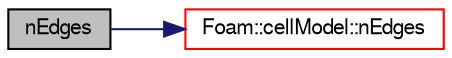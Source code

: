 digraph "nEdges"
{
  bgcolor="transparent";
  edge [fontname="FreeSans",fontsize="10",labelfontname="FreeSans",labelfontsize="10"];
  node [fontname="FreeSans",fontsize="10",shape=record];
  rankdir="LR";
  Node83 [label="nEdges",height=0.2,width=0.4,color="black", fillcolor="grey75", style="filled", fontcolor="black"];
  Node83 -> Node84 [color="midnightblue",fontsize="10",style="solid",fontname="FreeSans"];
  Node84 [label="Foam::cellModel::nEdges",height=0.2,width=0.4,color="red",URL="$a27198.html#a086513bcff1a3f1684e1a3879dd90deb",tooltip="Return number of edges. "];
}
